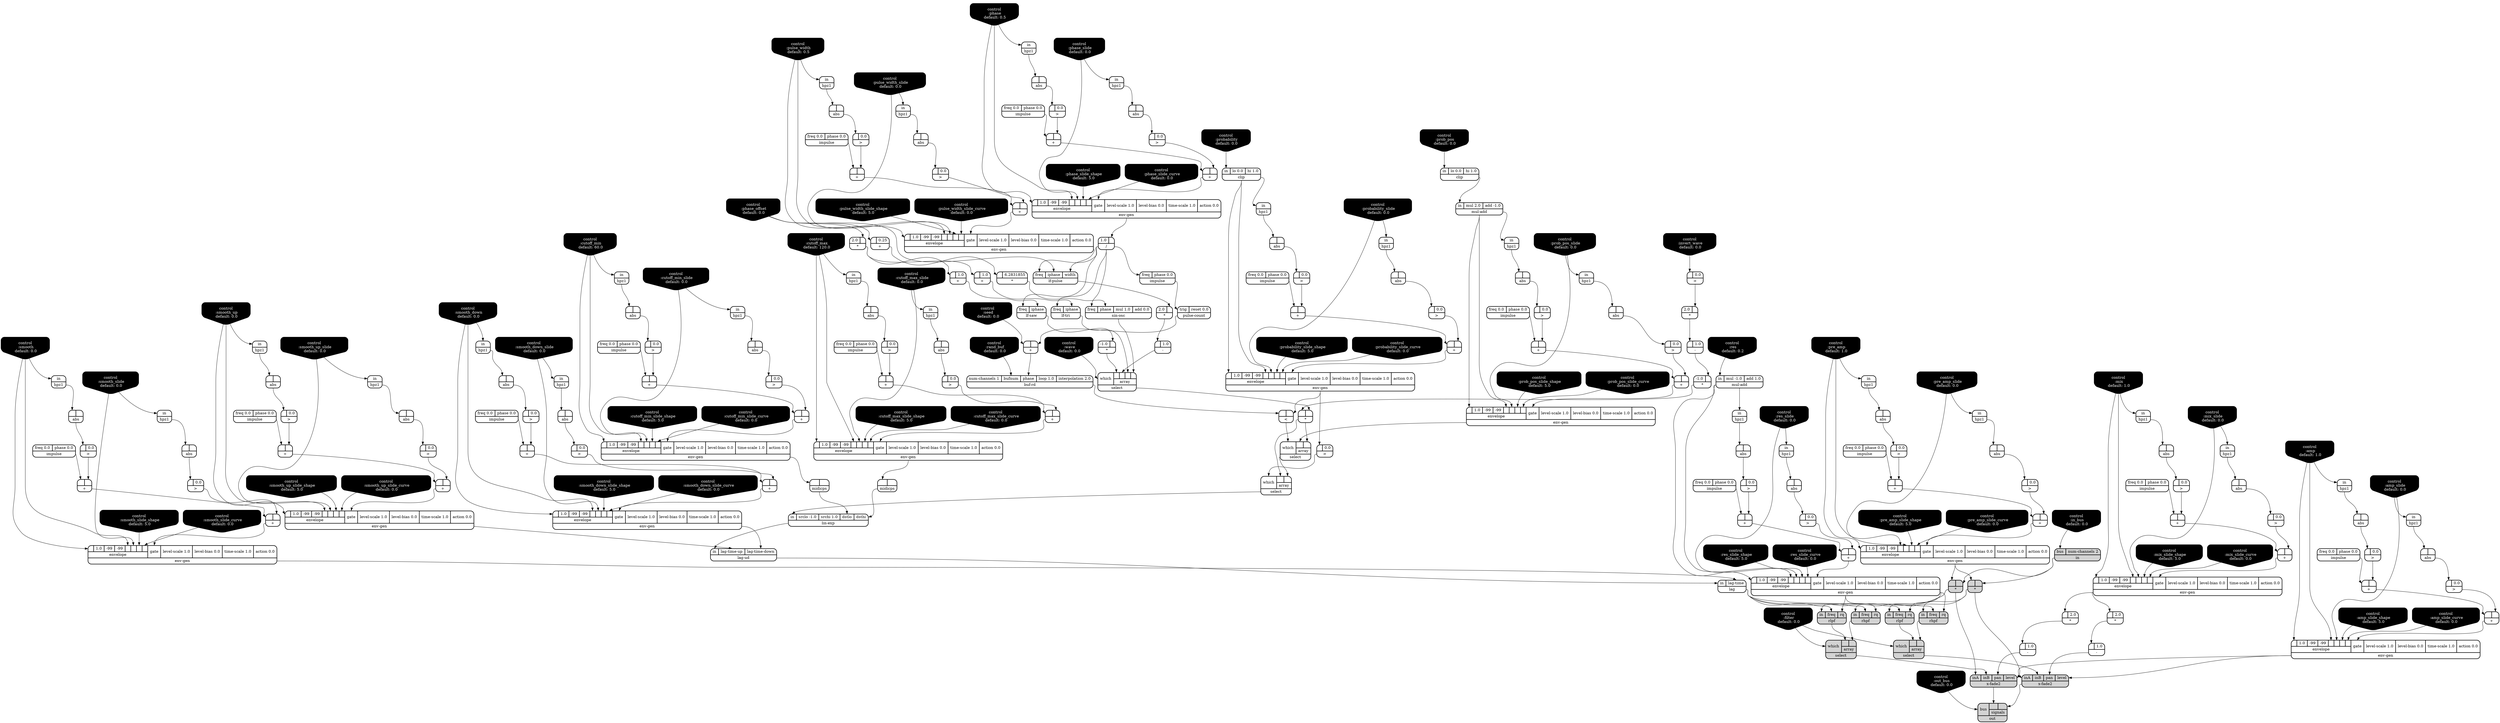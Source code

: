 digraph synthdef {
77 [label = "{{ <a> |<b> 2.0} |<__UG_NAME__>* }" style="bold, rounded" shape=record rankdir=LR];
88 [label = "{{ <a> |<b> } |<__UG_NAME__>* }" style="filled, bold, rounded"  shape=record rankdir=LR];
99 [label = "{{ <a> 2.0|<b> } |<__UG_NAME__>* }" style="bold, rounded" shape=record rankdir=LR];
101 [label = "{{ <a> -1.0|<b> } |<__UG_NAME__>* }" style="bold, rounded" shape=record rankdir=LR];
113 [label = "{{ <a> 2.0|<b> } |<__UG_NAME__>* }" style="bold, rounded" shape=record rankdir=LR];
116 [label = "{{ <a> -1.0|<b> } |<__UG_NAME__>* }" style="bold, rounded" shape=record rankdir=LR];
128 [label = "{{ <a> 2.0|<b> } |<__UG_NAME__>* }" style="bold, rounded" shape=record rankdir=LR];
133 [label = "{{ <a> |<b> 6.2831855} |<__UG_NAME__>* }" style="bold, rounded" shape=record rankdir=LR];
136 [label = "{{ <a> |<b> } |<__UG_NAME__>* }" style="bold, rounded" shape=record rankdir=LR];
232 [label = "{{ <a> |<b> } |<__UG_NAME__>* }" style="filled, bold, rounded"  shape=record rankdir=LR];
234 [label = "{{ <a> |<b> 2.0} |<__UG_NAME__>* }" style="bold, rounded" shape=record rankdir=LR];
71 [label = "{{ <a> |<b> } |<__UG_NAME__>+ }" style="bold, rounded" shape=record rankdir=LR];
75 [label = "{{ <a> |<b> } |<__UG_NAME__>+ }" style="bold, rounded" shape=record rankdir=LR];
81 [label = "{{ <a> |<b> } |<__UG_NAME__>+ }" style="bold, rounded" shape=record rankdir=LR];
85 [label = "{{ <a> |<b> } |<__UG_NAME__>+ }" style="bold, rounded" shape=record rankdir=LR];
94 [label = "{{ <a> |<b> } |<__UG_NAME__>+ }" style="bold, rounded" shape=record rankdir=LR];
96 [label = "{{ <a> |<b> } |<__UG_NAME__>+ }" style="bold, rounded" shape=record rankdir=LR];
106 [label = "{{ <a> |<b> } |<__UG_NAME__>+ }" style="bold, rounded" shape=record rankdir=LR];
110 [label = "{{ <a> |<b> } |<__UG_NAME__>+ }" style="bold, rounded" shape=record rankdir=LR];
114 [label = "{{ <a> |<b> 1.0} |<__UG_NAME__>+ }" style="bold, rounded" shape=record rankdir=LR];
121 [label = "{{ <a> |<b> } |<__UG_NAME__>+ }" style="bold, rounded" shape=record rankdir=LR];
125 [label = "{{ <a> |<b> } |<__UG_NAME__>+ }" style="bold, rounded" shape=record rankdir=LR];
130 [label = "{{ <a> |<b> 1.0} |<__UG_NAME__>+ }" style="bold, rounded" shape=record rankdir=LR];
132 [label = "{{ <a> |<b> 0.25} |<__UG_NAME__>+ }" style="bold, rounded" shape=record rankdir=LR];
139 [label = "{{ <a> |<b> } |<__UG_NAME__>+ }" style="bold, rounded" shape=record rankdir=LR];
148 [label = "{{ <a> |<b> } |<__UG_NAME__>+ }" style="bold, rounded" shape=record rankdir=LR];
152 [label = "{{ <a> |<b> } |<__UG_NAME__>+ }" style="bold, rounded" shape=record rankdir=LR];
160 [label = "{{ <a> |<b> } |<__UG_NAME__>+ }" style="bold, rounded" shape=record rankdir=LR];
164 [label = "{{ <a> |<b> } |<__UG_NAME__>+ }" style="bold, rounded" shape=record rankdir=LR];
171 [label = "{{ <a> |<b> } |<__UG_NAME__>+ }" style="bold, rounded" shape=record rankdir=LR];
175 [label = "{{ <a> |<b> } |<__UG_NAME__>+ }" style="bold, rounded" shape=record rankdir=LR];
182 [label = "{{ <a> |<b> } |<__UG_NAME__>+ }" style="bold, rounded" shape=record rankdir=LR];
186 [label = "{{ <a> |<b> } |<__UG_NAME__>+ }" style="bold, rounded" shape=record rankdir=LR];
191 [label = "{{ <a> |<b> } |<__UG_NAME__>+ }" style="bold, rounded" shape=record rankdir=LR];
195 [label = "{{ <a> |<b> } |<__UG_NAME__>+ }" style="bold, rounded" shape=record rankdir=LR];
202 [label = "{{ <a> |<b> } |<__UG_NAME__>+ }" style="bold, rounded" shape=record rankdir=LR];
206 [label = "{{ <a> |<b> } |<__UG_NAME__>+ }" style="bold, rounded" shape=record rankdir=LR];
214 [label = "{{ <a> |<b> } |<__UG_NAME__>+ }" style="bold, rounded" shape=record rankdir=LR];
218 [label = "{{ <a> |<b> } |<__UG_NAME__>+ }" style="bold, rounded" shape=record rankdir=LR];
227 [label = "{{ <a> |<b> } |<__UG_NAME__>+ }" style="bold, rounded" shape=record rankdir=LR];
231 [label = "{{ <a> |<b> } |<__UG_NAME__>+ }" style="bold, rounded" shape=record rankdir=LR];
78 [label = "{{ <a> |<b> 1.0} |<__UG_NAME__>- }" style="bold, rounded" shape=record rankdir=LR];
100 [label = "{{ <a> |<b> 1.0} |<__UG_NAME__>- }" style="bold, rounded" shape=record rankdir=LR];
129 [label = "{{ <a> |<b> 1.0} |<__UG_NAME__>- }" style="bold, rounded" shape=record rankdir=LR];
235 [label = "{{ <a> |<b> 1.0} |<__UG_NAME__>- }" style="bold, rounded" shape=record rankdir=LR];
112 [label = "{{ <a> 1.0|<b> } |<__UG_NAME__>/ }" style="bold, rounded" shape=record rankdir=LR];
141 [label = "{{ <a> |<b> } |<__UG_NAME__>\< }" style="bold, rounded" shape=record rankdir=LR];
64 [label = "{{ <a> |<b> 0.0} |<__UG_NAME__>\> }" style="bold, rounded" shape=record rankdir=LR];
70 [label = "{{ <a> |<b> 0.0} |<__UG_NAME__>\> }" style="bold, rounded" shape=record rankdir=LR];
74 [label = "{{ <a> |<b> 0.0} |<__UG_NAME__>\> }" style="bold, rounded" shape=record rankdir=LR];
80 [label = "{{ <a> |<b> 0.0} |<__UG_NAME__>\> }" style="bold, rounded" shape=record rankdir=LR];
84 [label = "{{ <a> |<b> 0.0} |<__UG_NAME__>\> }" style="bold, rounded" shape=record rankdir=LR];
93 [label = "{{ <a> |<b> 0.0} |<__UG_NAME__>\> }" style="bold, rounded" shape=record rankdir=LR];
95 [label = "{{ <a> |<b> 0.0} |<__UG_NAME__>\> }" style="bold, rounded" shape=record rankdir=LR];
98 [label = "{{ <a> |<b> 0.0} |<__UG_NAME__>\> }" style="bold, rounded" shape=record rankdir=LR];
105 [label = "{{ <a> |<b> 0.0} |<__UG_NAME__>\> }" style="bold, rounded" shape=record rankdir=LR];
109 [label = "{{ <a> |<b> 0.0} |<__UG_NAME__>\> }" style="bold, rounded" shape=record rankdir=LR];
120 [label = "{{ <a> |<b> 0.0} |<__UG_NAME__>\> }" style="bold, rounded" shape=record rankdir=LR];
124 [label = "{{ <a> |<b> 0.0} |<__UG_NAME__>\> }" style="bold, rounded" shape=record rankdir=LR];
147 [label = "{{ <a> |<b> 0.0} |<__UG_NAME__>\> }" style="bold, rounded" shape=record rankdir=LR];
151 [label = "{{ <a> |<b> 0.0} |<__UG_NAME__>\> }" style="bold, rounded" shape=record rankdir=LR];
159 [label = "{{ <a> |<b> 0.0} |<__UG_NAME__>\> }" style="bold, rounded" shape=record rankdir=LR];
163 [label = "{{ <a> |<b> 0.0} |<__UG_NAME__>\> }" style="bold, rounded" shape=record rankdir=LR];
170 [label = "{{ <a> |<b> 0.0} |<__UG_NAME__>\> }" style="bold, rounded" shape=record rankdir=LR];
174 [label = "{{ <a> |<b> 0.0} |<__UG_NAME__>\> }" style="bold, rounded" shape=record rankdir=LR];
181 [label = "{{ <a> |<b> 0.0} |<__UG_NAME__>\> }" style="bold, rounded" shape=record rankdir=LR];
185 [label = "{{ <a> |<b> 0.0} |<__UG_NAME__>\> }" style="bold, rounded" shape=record rankdir=LR];
190 [label = "{{ <a> |<b> 0.0} |<__UG_NAME__>\> }" style="bold, rounded" shape=record rankdir=LR];
194 [label = "{{ <a> |<b> 0.0} |<__UG_NAME__>\> }" style="bold, rounded" shape=record rankdir=LR];
201 [label = "{{ <a> |<b> 0.0} |<__UG_NAME__>\> }" style="bold, rounded" shape=record rankdir=LR];
205 [label = "{{ <a> |<b> 0.0} |<__UG_NAME__>\> }" style="bold, rounded" shape=record rankdir=LR];
213 [label = "{{ <a> |<b> 0.0} |<__UG_NAME__>\> }" style="bold, rounded" shape=record rankdir=LR];
217 [label = "{{ <a> |<b> 0.0} |<__UG_NAME__>\> }" style="bold, rounded" shape=record rankdir=LR];
226 [label = "{{ <a> |<b> 0.0} |<__UG_NAME__>\> }" style="bold, rounded" shape=record rankdir=LR];
230 [label = "{{ <a> |<b> 0.0} |<__UG_NAME__>\> }" style="bold, rounded" shape=record rankdir=LR];
61 [label = "{{ <a> |<b> } |<__UG_NAME__>abs }" style="bold, rounded" shape=record rankdir=LR];
63 [label = "{{ <a> |<b> } |<__UG_NAME__>abs }" style="bold, rounded" shape=record rankdir=LR];
69 [label = "{{ <a> |<b> } |<__UG_NAME__>abs }" style="bold, rounded" shape=record rankdir=LR];
73 [label = "{{ <a> |<b> } |<__UG_NAME__>abs }" style="bold, rounded" shape=record rankdir=LR];
83 [label = "{{ <a> |<b> } |<__UG_NAME__>abs }" style="bold, rounded" shape=record rankdir=LR];
92 [label = "{{ <a> |<b> } |<__UG_NAME__>abs }" style="bold, rounded" shape=record rankdir=LR];
104 [label = "{{ <a> |<b> } |<__UG_NAME__>abs }" style="bold, rounded" shape=record rankdir=LR];
108 [label = "{{ <a> |<b> } |<__UG_NAME__>abs }" style="bold, rounded" shape=record rankdir=LR];
119 [label = "{{ <a> |<b> } |<__UG_NAME__>abs }" style="bold, rounded" shape=record rankdir=LR];
123 [label = "{{ <a> |<b> } |<__UG_NAME__>abs }" style="bold, rounded" shape=record rankdir=LR];
146 [label = "{{ <a> |<b> } |<__UG_NAME__>abs }" style="bold, rounded" shape=record rankdir=LR];
150 [label = "{{ <a> |<b> } |<__UG_NAME__>abs }" style="bold, rounded" shape=record rankdir=LR];
158 [label = "{{ <a> |<b> } |<__UG_NAME__>abs }" style="bold, rounded" shape=record rankdir=LR];
162 [label = "{{ <a> |<b> } |<__UG_NAME__>abs }" style="bold, rounded" shape=record rankdir=LR];
169 [label = "{{ <a> |<b> } |<__UG_NAME__>abs }" style="bold, rounded" shape=record rankdir=LR];
173 [label = "{{ <a> |<b> } |<__UG_NAME__>abs }" style="bold, rounded" shape=record rankdir=LR];
180 [label = "{{ <a> |<b> } |<__UG_NAME__>abs }" style="bold, rounded" shape=record rankdir=LR];
184 [label = "{{ <a> |<b> } |<__UG_NAME__>abs }" style="bold, rounded" shape=record rankdir=LR];
189 [label = "{{ <a> |<b> } |<__UG_NAME__>abs }" style="bold, rounded" shape=record rankdir=LR];
193 [label = "{{ <a> |<b> } |<__UG_NAME__>abs }" style="bold, rounded" shape=record rankdir=LR];
200 [label = "{{ <a> |<b> } |<__UG_NAME__>abs }" style="bold, rounded" shape=record rankdir=LR];
204 [label = "{{ <a> |<b> } |<__UG_NAME__>abs }" style="bold, rounded" shape=record rankdir=LR];
212 [label = "{{ <a> |<b> } |<__UG_NAME__>abs }" style="bold, rounded" shape=record rankdir=LR];
216 [label = "{{ <a> |<b> } |<__UG_NAME__>abs }" style="bold, rounded" shape=record rankdir=LR];
224 [label = "{{ <a> |<b> } |<__UG_NAME__>abs }" style="bold, rounded" shape=record rankdir=LR];
229 [label = "{{ <a> |<b> } |<__UG_NAME__>abs }" style="bold, rounded" shape=record rankdir=LR];
140 [label = "{{ <num____channels> num-channels 1|<bufnum> bufnum|<phase> phase|<loop> loop 1.0|<interpolation> interpolation 2.0} |<__UG_NAME__>buf-rd }" style="bold, rounded" shape=record rankdir=LR];
90 [label = "{{ <in> in|<lo> lo 0.0|<hi> hi 1.0} |<__UG_NAME__>clip }" style="bold, rounded" shape=record rankdir=LR];
143 [label = "{{ <in> in|<lo> lo 0.0|<hi> hi 1.0} |<__UG_NAME__>clip }" style="bold, rounded" shape=record rankdir=LR];
0 [label = "control
 :amp
 default: 1.0" shape=invhouse style="rounded, filled, bold" fillcolor=black fontcolor=white ]; 
1 [label = "control
 :amp_slide
 default: 0.0" shape=invhouse style="rounded, filled, bold" fillcolor=black fontcolor=white ]; 
2 [label = "control
 :amp_slide_shape
 default: 5.0" shape=invhouse style="rounded, filled, bold" fillcolor=black fontcolor=white ]; 
3 [label = "control
 :amp_slide_curve
 default: 0.0" shape=invhouse style="rounded, filled, bold" fillcolor=black fontcolor=white ]; 
4 [label = "control
 :mix
 default: 1.0" shape=invhouse style="rounded, filled, bold" fillcolor=black fontcolor=white ]; 
5 [label = "control
 :mix_slide
 default: 0.0" shape=invhouse style="rounded, filled, bold" fillcolor=black fontcolor=white ]; 
6 [label = "control
 :mix_slide_shape
 default: 5.0" shape=invhouse style="rounded, filled, bold" fillcolor=black fontcolor=white ]; 
7 [label = "control
 :mix_slide_curve
 default: 0.0" shape=invhouse style="rounded, filled, bold" fillcolor=black fontcolor=white ]; 
8 [label = "control
 :pre_amp
 default: 1.0" shape=invhouse style="rounded, filled, bold" fillcolor=black fontcolor=white ]; 
9 [label = "control
 :pre_amp_slide
 default: 0.0" shape=invhouse style="rounded, filled, bold" fillcolor=black fontcolor=white ]; 
10 [label = "control
 :pre_amp_slide_shape
 default: 5.0" shape=invhouse style="rounded, filled, bold" fillcolor=black fontcolor=white ]; 
11 [label = "control
 :pre_amp_slide_curve
 default: 0.0" shape=invhouse style="rounded, filled, bold" fillcolor=black fontcolor=white ]; 
12 [label = "control
 :phase
 default: 0.5" shape=invhouse style="rounded, filled, bold" fillcolor=black fontcolor=white ]; 
13 [label = "control
 :phase_slide
 default: 0.0" shape=invhouse style="rounded, filled, bold" fillcolor=black fontcolor=white ]; 
14 [label = "control
 :phase_slide_shape
 default: 5.0" shape=invhouse style="rounded, filled, bold" fillcolor=black fontcolor=white ]; 
15 [label = "control
 :phase_slide_curve
 default: 0.0" shape=invhouse style="rounded, filled, bold" fillcolor=black fontcolor=white ]; 
16 [label = "control
 :cutoff_min
 default: 60.0" shape=invhouse style="rounded, filled, bold" fillcolor=black fontcolor=white ]; 
17 [label = "control
 :cutoff_min_slide
 default: 0.0" shape=invhouse style="rounded, filled, bold" fillcolor=black fontcolor=white ]; 
18 [label = "control
 :cutoff_min_slide_shape
 default: 5.0" shape=invhouse style="rounded, filled, bold" fillcolor=black fontcolor=white ]; 
19 [label = "control
 :cutoff_min_slide_curve
 default: 0.0" shape=invhouse style="rounded, filled, bold" fillcolor=black fontcolor=white ]; 
20 [label = "control
 :cutoff_max
 default: 120.0" shape=invhouse style="rounded, filled, bold" fillcolor=black fontcolor=white ]; 
21 [label = "control
 :cutoff_max_slide
 default: 0.0" shape=invhouse style="rounded, filled, bold" fillcolor=black fontcolor=white ]; 
22 [label = "control
 :cutoff_max_slide_shape
 default: 5.0" shape=invhouse style="rounded, filled, bold" fillcolor=black fontcolor=white ]; 
23 [label = "control
 :cutoff_max_slide_curve
 default: 0.0" shape=invhouse style="rounded, filled, bold" fillcolor=black fontcolor=white ]; 
24 [label = "control
 :res
 default: 0.2" shape=invhouse style="rounded, filled, bold" fillcolor=black fontcolor=white ]; 
25 [label = "control
 :res_slide
 default: 0.0" shape=invhouse style="rounded, filled, bold" fillcolor=black fontcolor=white ]; 
26 [label = "control
 :res_slide_shape
 default: 5.0" shape=invhouse style="rounded, filled, bold" fillcolor=black fontcolor=white ]; 
27 [label = "control
 :res_slide_curve
 default: 0.0" shape=invhouse style="rounded, filled, bold" fillcolor=black fontcolor=white ]; 
28 [label = "control
 :pulse_width
 default: 0.5" shape=invhouse style="rounded, filled, bold" fillcolor=black fontcolor=white ]; 
29 [label = "control
 :pulse_width_slide
 default: 0.0" shape=invhouse style="rounded, filled, bold" fillcolor=black fontcolor=white ]; 
30 [label = "control
 :pulse_width_slide_shape
 default: 5.0" shape=invhouse style="rounded, filled, bold" fillcolor=black fontcolor=white ]; 
31 [label = "control
 :pulse_width_slide_curve
 default: 0.0" shape=invhouse style="rounded, filled, bold" fillcolor=black fontcolor=white ]; 
32 [label = "control
 :filter
 default: 0.0" shape=invhouse style="rounded, filled, bold" fillcolor=black fontcolor=white ]; 
33 [label = "control
 :smooth
 default: 0.0" shape=invhouse style="rounded, filled, bold" fillcolor=black fontcolor=white ]; 
34 [label = "control
 :smooth_slide
 default: 0.0" shape=invhouse style="rounded, filled, bold" fillcolor=black fontcolor=white ]; 
35 [label = "control
 :smooth_slide_shape
 default: 5.0" shape=invhouse style="rounded, filled, bold" fillcolor=black fontcolor=white ]; 
36 [label = "control
 :smooth_slide_curve
 default: 0.0" shape=invhouse style="rounded, filled, bold" fillcolor=black fontcolor=white ]; 
37 [label = "control
 :smooth_up
 default: 0.0" shape=invhouse style="rounded, filled, bold" fillcolor=black fontcolor=white ]; 
38 [label = "control
 :smooth_up_slide
 default: 0.0" shape=invhouse style="rounded, filled, bold" fillcolor=black fontcolor=white ]; 
39 [label = "control
 :smooth_up_slide_shape
 default: 5.0" shape=invhouse style="rounded, filled, bold" fillcolor=black fontcolor=white ]; 
40 [label = "control
 :smooth_up_slide_curve
 default: 0.0" shape=invhouse style="rounded, filled, bold" fillcolor=black fontcolor=white ]; 
41 [label = "control
 :smooth_down
 default: 0.0" shape=invhouse style="rounded, filled, bold" fillcolor=black fontcolor=white ]; 
42 [label = "control
 :smooth_down_slide
 default: 0.0" shape=invhouse style="rounded, filled, bold" fillcolor=black fontcolor=white ]; 
43 [label = "control
 :smooth_down_slide_shape
 default: 5.0" shape=invhouse style="rounded, filled, bold" fillcolor=black fontcolor=white ]; 
44 [label = "control
 :smooth_down_slide_curve
 default: 0.0" shape=invhouse style="rounded, filled, bold" fillcolor=black fontcolor=white ]; 
45 [label = "control
 :phase_offset
 default: 0.0" shape=invhouse style="rounded, filled, bold" fillcolor=black fontcolor=white ]; 
46 [label = "control
 :wave
 default: 0.0" shape=invhouse style="rounded, filled, bold" fillcolor=black fontcolor=white ]; 
47 [label = "control
 :invert_wave
 default: 0.0" shape=invhouse style="rounded, filled, bold" fillcolor=black fontcolor=white ]; 
48 [label = "control
 :probability
 default: 0.0" shape=invhouse style="rounded, filled, bold" fillcolor=black fontcolor=white ]; 
49 [label = "control
 :probability_slide
 default: 0.0" shape=invhouse style="rounded, filled, bold" fillcolor=black fontcolor=white ]; 
50 [label = "control
 :probability_slide_shape
 default: 5.0" shape=invhouse style="rounded, filled, bold" fillcolor=black fontcolor=white ]; 
51 [label = "control
 :probability_slide_curve
 default: 0.0" shape=invhouse style="rounded, filled, bold" fillcolor=black fontcolor=white ]; 
52 [label = "control
 :prob_pos
 default: 0.0" shape=invhouse style="rounded, filled, bold" fillcolor=black fontcolor=white ]; 
53 [label = "control
 :prob_pos_slide
 default: 0.0" shape=invhouse style="rounded, filled, bold" fillcolor=black fontcolor=white ]; 
54 [label = "control
 :prob_pos_slide_shape
 default: 5.0" shape=invhouse style="rounded, filled, bold" fillcolor=black fontcolor=white ]; 
55 [label = "control
 :prob_pos_slide_curve
 default: 0.0" shape=invhouse style="rounded, filled, bold" fillcolor=black fontcolor=white ]; 
56 [label = "control
 :seed
 default: 0.0" shape=invhouse style="rounded, filled, bold" fillcolor=black fontcolor=white ]; 
57 [label = "control
 :rand_buf
 default: 0.0" shape=invhouse style="rounded, filled, bold" fillcolor=black fontcolor=white ]; 
58 [label = "control
 :in_bus
 default: 0.0" shape=invhouse style="rounded, filled, bold" fillcolor=black fontcolor=white ]; 
59 [label = "control
 :out_bus
 default: 0.0" shape=invhouse style="rounded, filled, bold" fillcolor=black fontcolor=white ]; 
76 [label = "{{ {{<envelope___control___0>|1.0|-99|-99|<envelope___control___4>|<envelope___control___5>|<envelope___control___6>|<envelope___control___7>}|envelope}|<gate> gate|<level____scale> level-scale 1.0|<level____bias> level-bias 0.0|<time____scale> time-scale 1.0|<action> action 0.0} |<__UG_NAME__>env-gen }" style="bold, rounded" shape=record rankdir=LR];
86 [label = "{{ {{<envelope___control___0>|1.0|-99|-99|<envelope___control___4>|<envelope___control___5>|<envelope___control___6>|<envelope___control___7>}|envelope}|<gate> gate|<level____scale> level-scale 1.0|<level____bias> level-bias 0.0|<time____scale> time-scale 1.0|<action> action 0.0} |<__UG_NAME__>env-gen }" style="bold, rounded" shape=record rankdir=LR];
97 [label = "{{ {{<envelope___clip___0>|1.0|-99|-99|<envelope___clip___4>|<envelope___control___5>|<envelope___control___6>|<envelope___control___7>}|envelope}|<gate> gate|<level____scale> level-scale 1.0|<level____bias> level-bias 0.0|<time____scale> time-scale 1.0|<action> action 0.0} |<__UG_NAME__>env-gen }" style="bold, rounded" shape=record rankdir=LR];
111 [label = "{{ {{<envelope___control___0>|1.0|-99|-99|<envelope___control___4>|<envelope___control___5>|<envelope___control___6>|<envelope___control___7>}|envelope}|<gate> gate|<level____scale> level-scale 1.0|<level____bias> level-bias 0.0|<time____scale> time-scale 1.0|<action> action 0.0} |<__UG_NAME__>env-gen }" style="bold, rounded" shape=record rankdir=LR];
126 [label = "{{ {{<envelope___control___0>|1.0|-99|-99|<envelope___control___4>|<envelope___control___5>|<envelope___control___6>|<envelope___control___7>}|envelope}|<gate> gate|<level____scale> level-scale 1.0|<level____bias> level-bias 0.0|<time____scale> time-scale 1.0|<action> action 0.0} |<__UG_NAME__>env-gen }" style="bold, rounded" shape=record rankdir=LR];
153 [label = "{{ {{<envelope___mul____add___0>|1.0|-99|-99|<envelope___mul____add___4>|<envelope___control___5>|<envelope___control___6>|<envelope___control___7>}|envelope}|<gate> gate|<level____scale> level-scale 1.0|<level____bias> level-bias 0.0|<time____scale> time-scale 1.0|<action> action 0.0} |<__UG_NAME__>env-gen }" style="bold, rounded" shape=record rankdir=LR];
165 [label = "{{ {{<envelope___control___0>|1.0|-99|-99|<envelope___control___4>|<envelope___control___5>|<envelope___control___6>|<envelope___control___7>}|envelope}|<gate> gate|<level____scale> level-scale 1.0|<level____bias> level-bias 0.0|<time____scale> time-scale 1.0|<action> action 0.0} |<__UG_NAME__>env-gen }" style="bold, rounded" shape=record rankdir=LR];
176 [label = "{{ {{<envelope___control___0>|1.0|-99|-99|<envelope___control___4>|<envelope___control___5>|<envelope___control___6>|<envelope___control___7>}|envelope}|<gate> gate|<level____scale> level-scale 1.0|<level____bias> level-bias 0.0|<time____scale> time-scale 1.0|<action> action 0.0} |<__UG_NAME__>env-gen }" style="bold, rounded" shape=record rankdir=LR];
187 [label = "{{ {{<envelope___control___0>|1.0|-99|-99|<envelope___control___4>|<envelope___control___5>|<envelope___control___6>|<envelope___control___7>}|envelope}|<gate> gate|<level____scale> level-scale 1.0|<level____bias> level-bias 0.0|<time____scale> time-scale 1.0|<action> action 0.0} |<__UG_NAME__>env-gen }" style="bold, rounded" shape=record rankdir=LR];
196 [label = "{{ {{<envelope___control___0>|1.0|-99|-99|<envelope___control___4>|<envelope___control___5>|<envelope___control___6>|<envelope___control___7>}|envelope}|<gate> gate|<level____scale> level-scale 1.0|<level____bias> level-bias 0.0|<time____scale> time-scale 1.0|<action> action 0.0} |<__UG_NAME__>env-gen }" style="bold, rounded" shape=record rankdir=LR];
207 [label = "{{ {{<envelope___control___0>|1.0|-99|-99|<envelope___control___4>|<envelope___control___5>|<envelope___control___6>|<envelope___control___7>}|envelope}|<gate> gate|<level____scale> level-scale 1.0|<level____bias> level-bias 0.0|<time____scale> time-scale 1.0|<action> action 0.0} |<__UG_NAME__>env-gen }" style="bold, rounded" shape=record rankdir=LR];
219 [label = "{{ {{<envelope___mul____add___0>|1.0|-99|-99|<envelope___mul____add___4>|<envelope___control___5>|<envelope___control___6>|<envelope___control___7>}|envelope}|<gate> gate|<level____scale> level-scale 1.0|<level____bias> level-bias 0.0|<time____scale> time-scale 1.0|<action> action 0.0} |<__UG_NAME__>env-gen }" style="bold, rounded" shape=record rankdir=LR];
236 [label = "{{ {{<envelope___control___0>|1.0|-99|-99|<envelope___control___4>|<envelope___control___5>|<envelope___control___6>|<envelope___control___7>}|envelope}|<gate> gate|<level____scale> level-scale 1.0|<level____bias> level-bias 0.0|<time____scale> time-scale 1.0|<action> action 0.0} |<__UG_NAME__>env-gen }" style="bold, rounded" shape=record rankdir=LR];
60 [label = "{{ <in> in} |<__UG_NAME__>hpz1 }" style="bold, rounded" shape=record rankdir=LR];
62 [label = "{{ <in> in} |<__UG_NAME__>hpz1 }" style="bold, rounded" shape=record rankdir=LR];
68 [label = "{{ <in> in} |<__UG_NAME__>hpz1 }" style="bold, rounded" shape=record rankdir=LR];
72 [label = "{{ <in> in} |<__UG_NAME__>hpz1 }" style="bold, rounded" shape=record rankdir=LR];
82 [label = "{{ <in> in} |<__UG_NAME__>hpz1 }" style="bold, rounded" shape=record rankdir=LR];
91 [label = "{{ <in> in} |<__UG_NAME__>hpz1 }" style="bold, rounded" shape=record rankdir=LR];
103 [label = "{{ <in> in} |<__UG_NAME__>hpz1 }" style="bold, rounded" shape=record rankdir=LR];
107 [label = "{{ <in> in} |<__UG_NAME__>hpz1 }" style="bold, rounded" shape=record rankdir=LR];
118 [label = "{{ <in> in} |<__UG_NAME__>hpz1 }" style="bold, rounded" shape=record rankdir=LR];
122 [label = "{{ <in> in} |<__UG_NAME__>hpz1 }" style="bold, rounded" shape=record rankdir=LR];
145 [label = "{{ <in> in} |<__UG_NAME__>hpz1 }" style="bold, rounded" shape=record rankdir=LR];
149 [label = "{{ <in> in} |<__UG_NAME__>hpz1 }" style="bold, rounded" shape=record rankdir=LR];
157 [label = "{{ <in> in} |<__UG_NAME__>hpz1 }" style="bold, rounded" shape=record rankdir=LR];
161 [label = "{{ <in> in} |<__UG_NAME__>hpz1 }" style="bold, rounded" shape=record rankdir=LR];
168 [label = "{{ <in> in} |<__UG_NAME__>hpz1 }" style="bold, rounded" shape=record rankdir=LR];
172 [label = "{{ <in> in} |<__UG_NAME__>hpz1 }" style="bold, rounded" shape=record rankdir=LR];
179 [label = "{{ <in> in} |<__UG_NAME__>hpz1 }" style="bold, rounded" shape=record rankdir=LR];
183 [label = "{{ <in> in} |<__UG_NAME__>hpz1 }" style="bold, rounded" shape=record rankdir=LR];
188 [label = "{{ <in> in} |<__UG_NAME__>hpz1 }" style="bold, rounded" shape=record rankdir=LR];
192 [label = "{{ <in> in} |<__UG_NAME__>hpz1 }" style="bold, rounded" shape=record rankdir=LR];
199 [label = "{{ <in> in} |<__UG_NAME__>hpz1 }" style="bold, rounded" shape=record rankdir=LR];
203 [label = "{{ <in> in} |<__UG_NAME__>hpz1 }" style="bold, rounded" shape=record rankdir=LR];
211 [label = "{{ <in> in} |<__UG_NAME__>hpz1 }" style="bold, rounded" shape=record rankdir=LR];
215 [label = "{{ <in> in} |<__UG_NAME__>hpz1 }" style="bold, rounded" shape=record rankdir=LR];
223 [label = "{{ <in> in} |<__UG_NAME__>hpz1 }" style="bold, rounded" shape=record rankdir=LR];
228 [label = "{{ <in> in} |<__UG_NAME__>hpz1 }" style="bold, rounded" shape=record rankdir=LR];
65 [label = "{{ <freq> freq 0.0|<phase> phase 0.0} |<__UG_NAME__>impulse }" style="bold, rounded" shape=record rankdir=LR];
66 [label = "{{ <freq> freq 0.0|<phase> phase 0.0} |<__UG_NAME__>impulse }" style="bold, rounded" shape=record rankdir=LR];
67 [label = "{{ <freq> freq 0.0|<phase> phase 0.0} |<__UG_NAME__>impulse }" style="bold, rounded" shape=record rankdir=LR];
79 [label = "{{ <freq> freq 0.0|<phase> phase 0.0} |<__UG_NAME__>impulse }" style="bold, rounded" shape=record rankdir=LR];
89 [label = "{{ <freq> freq 0.0|<phase> phase 0.0} |<__UG_NAME__>impulse }" style="bold, rounded" shape=record rankdir=LR];
102 [label = "{{ <freq> freq 0.0|<phase> phase 0.0} |<__UG_NAME__>impulse }" style="bold, rounded" shape=record rankdir=LR];
117 [label = "{{ <freq> freq 0.0|<phase> phase 0.0} |<__UG_NAME__>impulse }" style="bold, rounded" shape=record rankdir=LR];
137 [label = "{{ <freq> freq|<phase> phase 0.0} |<__UG_NAME__>impulse }" style="bold, rounded" shape=record rankdir=LR];
142 [label = "{{ <freq> freq 0.0|<phase> phase 0.0} |<__UG_NAME__>impulse }" style="bold, rounded" shape=record rankdir=LR];
156 [label = "{{ <freq> freq 0.0|<phase> phase 0.0} |<__UG_NAME__>impulse }" style="bold, rounded" shape=record rankdir=LR];
167 [label = "{{ <freq> freq 0.0|<phase> phase 0.0} |<__UG_NAME__>impulse }" style="bold, rounded" shape=record rankdir=LR];
198 [label = "{{ <freq> freq 0.0|<phase> phase 0.0} |<__UG_NAME__>impulse }" style="bold, rounded" shape=record rankdir=LR];
209 [label = "{{ <freq> freq 0.0|<phase> phase 0.0} |<__UG_NAME__>impulse }" style="bold, rounded" shape=record rankdir=LR];
225 [label = "{{ <freq> freq 0.0|<phase> phase 0.0} |<__UG_NAME__>impulse }" style="bold, rounded" shape=record rankdir=LR];
87 [label = "{{ <bus> bus|<num____channels> num-channels 2} |<__UG_NAME__>in }" style="filled, bold, rounded"  shape=record rankdir=LR];
208 [label = "{{ <in> in|<lag____time> lag-time} |<__UG_NAME__>lag }" style="bold, rounded" shape=record rankdir=LR];
197 [label = "{{ <in> in|<lag____time____up> lag-time-up|<lag____time____down> lag-time-down} |<__UG_NAME__>lag-ud }" style="bold, rounded" shape=record rankdir=LR];
127 [label = "{{ <freq> freq|<iphase> iphase|<width> width} |<__UG_NAME__>lf-pulse }" style="bold, rounded" shape=record rankdir=LR];
115 [label = "{{ <freq> freq|<iphase> iphase} |<__UG_NAME__>lf-saw }" style="bold, rounded" shape=record rankdir=LR];
131 [label = "{{ <freq> freq|<iphase> iphase} |<__UG_NAME__>lf-tri }" style="bold, rounded" shape=record rankdir=LR];
178 [label = "{{ <in> in|<srclo> srclo -1.0|<srchi> srchi 1.0|<dstlo> dstlo|<dsthi> dsthi} |<__UG_NAME__>lin-exp }" style="bold, rounded" shape=record rankdir=LR];
166 [label = "{{ <a> |<b> } |<__UG_NAME__>midicps }" style="bold, rounded" shape=record rankdir=LR];
177 [label = "{{ <a> |<b> } |<__UG_NAME__>midicps }" style="bold, rounded" shape=record rankdir=LR];
144 [label = "{{ <in> in|<mul> mul 2.0|<add> add -1.0} |<__UG_NAME__>mul-add }" style="bold, rounded" shape=record rankdir=LR];
210 [label = "{{ <in> in|<mul> mul -1.0|<add> add 1.0} |<__UG_NAME__>mul-add }" style="bold, rounded" shape=record rankdir=LR];
241 [label = "{{ <bus> bus|{{<signals___x____fade2___0>|<signals___x____fade2___1>}|signals}} |<__UG_NAME__>out }" style="filled, bold, rounded"  shape=record rankdir=LR];
138 [label = "{{ <trig> trig|<reset> reset 0.0} |<__UG_NAME__>pulse-count }" style="bold, rounded" shape=record rankdir=LR];
221 [label = "{{ <in> in|<freq> freq|<rq> rq} |<__UG_NAME__>rhpf }" style="filled, bold, rounded"  shape=record rankdir=LR];
238 [label = "{{ <in> in|<freq> freq|<rq> rq} |<__UG_NAME__>rhpf }" style="filled, bold, rounded"  shape=record rankdir=LR];
220 [label = "{{ <in> in|<freq> freq|<rq> rq} |<__UG_NAME__>rlpf }" style="filled, bold, rounded"  shape=record rankdir=LR];
233 [label = "{{ <in> in|<freq> freq|<rq> rq} |<__UG_NAME__>rlpf }" style="filled, bold, rounded"  shape=record rankdir=LR];
135 [label = "{{ <which> which|{{<array___binary____op____u____gen___0>|<array___binary____op____u____gen___1>|<array___lf____tri___2>|<array___sin____osc___3>}|array}} |<__UG_NAME__>select }" style="bold, rounded" shape=record rankdir=LR];
154 [label = "{{ <which> which|{{<array___env____gen___0>|<array___binary____op____u____gen___1>}|array}} |<__UG_NAME__>select }" style="bold, rounded" shape=record rankdir=LR];
155 [label = "{{ <which> which|{{<array___binary____op____u____gen___0>|<array___select___1>}|array}} |<__UG_NAME__>select }" style="bold, rounded" shape=record rankdir=LR];
222 [label = "{{ <which> which|{{<array___rlpf___0>|<array___rhpf___1>}|array}} |<__UG_NAME__>select }" style="filled, bold, rounded"  shape=record rankdir=LR];
239 [label = "{{ <which> which|{{<array___rlpf___0>|<array___rhpf___1>}|array}} |<__UG_NAME__>select }" style="filled, bold, rounded"  shape=record rankdir=LR];
134 [label = "{{ <freq> freq|<phase> phase|<mul> mul 1.0|<add> add 0.0} |<__UG_NAME__>sin-osc }" style="bold, rounded" shape=record rankdir=LR];
237 [label = "{{ <ina> inA|<inb> inB|<pan> pan|<level> level} |<__UG_NAME__>x-fade2 }" style="filled, bold, rounded"  shape=record rankdir=LR];
240 [label = "{{ <ina> inA|<inb> inB|<pan> pan|<level> level} |<__UG_NAME__>x-fade2 }" style="filled, bold, rounded"  shape=record rankdir=LR];

76:__UG_NAME__ -> 77:a ;
87:__UG_NAME__ -> 88:b ;
86:__UG_NAME__ -> 88:a ;
64:__UG_NAME__ -> 99:b ;
100:__UG_NAME__ -> 101:b ;
45:__UG_NAME__ -> 113:b ;
115:__UG_NAME__ -> 116:b ;
127:__UG_NAME__ -> 128:b ;
132:__UG_NAME__ -> 133:a ;
135:__UG_NAME__ -> 136:b ;
101:__UG_NAME__ -> 136:a ;
87:__UG_NAME__ -> 232:b ;
86:__UG_NAME__ -> 232:a ;
76:__UG_NAME__ -> 234:a ;
70:__UG_NAME__ -> 71:b ;
67:__UG_NAME__ -> 71:a ;
74:__UG_NAME__ -> 75:b ;
71:__UG_NAME__ -> 75:a ;
80:__UG_NAME__ -> 81:b ;
79:__UG_NAME__ -> 81:a ;
84:__UG_NAME__ -> 85:b ;
81:__UG_NAME__ -> 85:a ;
93:__UG_NAME__ -> 94:b ;
89:__UG_NAME__ -> 94:a ;
95:__UG_NAME__ -> 96:b ;
94:__UG_NAME__ -> 96:a ;
105:__UG_NAME__ -> 106:b ;
102:__UG_NAME__ -> 106:a ;
109:__UG_NAME__ -> 110:b ;
106:__UG_NAME__ -> 110:a ;
113:__UG_NAME__ -> 114:a ;
120:__UG_NAME__ -> 121:b ;
117:__UG_NAME__ -> 121:a ;
124:__UG_NAME__ -> 125:b ;
121:__UG_NAME__ -> 125:a ;
113:__UG_NAME__ -> 130:a ;
45:__UG_NAME__ -> 132:a ;
138:__UG_NAME__ -> 139:b ;
56:__UG_NAME__ -> 139:a ;
147:__UG_NAME__ -> 148:b ;
142:__UG_NAME__ -> 148:a ;
151:__UG_NAME__ -> 152:b ;
148:__UG_NAME__ -> 152:a ;
159:__UG_NAME__ -> 160:b ;
156:__UG_NAME__ -> 160:a ;
163:__UG_NAME__ -> 164:b ;
160:__UG_NAME__ -> 164:a ;
170:__UG_NAME__ -> 171:b ;
167:__UG_NAME__ -> 171:a ;
174:__UG_NAME__ -> 175:b ;
171:__UG_NAME__ -> 175:a ;
181:__UG_NAME__ -> 182:b ;
66:__UG_NAME__ -> 182:a ;
185:__UG_NAME__ -> 186:b ;
182:__UG_NAME__ -> 186:a ;
190:__UG_NAME__ -> 191:b ;
65:__UG_NAME__ -> 191:a ;
194:__UG_NAME__ -> 195:b ;
191:__UG_NAME__ -> 195:a ;
201:__UG_NAME__ -> 202:b ;
198:__UG_NAME__ -> 202:a ;
205:__UG_NAME__ -> 206:b ;
202:__UG_NAME__ -> 206:a ;
213:__UG_NAME__ -> 214:b ;
209:__UG_NAME__ -> 214:a ;
217:__UG_NAME__ -> 218:b ;
214:__UG_NAME__ -> 218:a ;
226:__UG_NAME__ -> 227:b ;
225:__UG_NAME__ -> 227:a ;
230:__UG_NAME__ -> 231:b ;
227:__UG_NAME__ -> 231:a ;
77:__UG_NAME__ -> 78:a ;
99:__UG_NAME__ -> 100:a ;
128:__UG_NAME__ -> 129:a ;
234:__UG_NAME__ -> 235:a ;
111:__UG_NAME__ -> 112:b ;
97:__UG_NAME__ -> 141:b ;
140:__UG_NAME__ -> 141:a ;
47:__UG_NAME__ -> 64:a ;
69:__UG_NAME__ -> 70:a ;
73:__UG_NAME__ -> 74:a ;
61:__UG_NAME__ -> 80:a ;
83:__UG_NAME__ -> 84:a ;
92:__UG_NAME__ -> 93:a ;
63:__UG_NAME__ -> 95:a ;
97:__UG_NAME__ -> 98:a ;
104:__UG_NAME__ -> 105:a ;
108:__UG_NAME__ -> 109:a ;
119:__UG_NAME__ -> 120:a ;
123:__UG_NAME__ -> 124:a ;
146:__UG_NAME__ -> 147:a ;
150:__UG_NAME__ -> 151:a ;
158:__UG_NAME__ -> 159:a ;
162:__UG_NAME__ -> 163:a ;
169:__UG_NAME__ -> 170:a ;
173:__UG_NAME__ -> 174:a ;
180:__UG_NAME__ -> 181:a ;
184:__UG_NAME__ -> 185:a ;
189:__UG_NAME__ -> 190:a ;
193:__UG_NAME__ -> 194:a ;
200:__UG_NAME__ -> 201:a ;
204:__UG_NAME__ -> 205:a ;
212:__UG_NAME__ -> 213:a ;
216:__UG_NAME__ -> 217:a ;
224:__UG_NAME__ -> 226:a ;
229:__UG_NAME__ -> 230:a ;
60:__UG_NAME__ -> 61:a ;
62:__UG_NAME__ -> 63:a ;
68:__UG_NAME__ -> 69:a ;
72:__UG_NAME__ -> 73:a ;
82:__UG_NAME__ -> 83:a ;
91:__UG_NAME__ -> 92:a ;
103:__UG_NAME__ -> 104:a ;
107:__UG_NAME__ -> 108:a ;
118:__UG_NAME__ -> 119:a ;
122:__UG_NAME__ -> 123:a ;
145:__UG_NAME__ -> 146:a ;
149:__UG_NAME__ -> 150:a ;
157:__UG_NAME__ -> 158:a ;
161:__UG_NAME__ -> 162:a ;
168:__UG_NAME__ -> 169:a ;
172:__UG_NAME__ -> 173:a ;
179:__UG_NAME__ -> 180:a ;
183:__UG_NAME__ -> 184:a ;
188:__UG_NAME__ -> 189:a ;
192:__UG_NAME__ -> 193:a ;
199:__UG_NAME__ -> 200:a ;
203:__UG_NAME__ -> 204:a ;
211:__UG_NAME__ -> 212:a ;
215:__UG_NAME__ -> 216:a ;
223:__UG_NAME__ -> 224:a ;
228:__UG_NAME__ -> 229:a ;
139:__UG_NAME__ -> 140:phase ;
57:__UG_NAME__ -> 140:bufnum ;
48:__UG_NAME__ -> 90:in ;
52:__UG_NAME__ -> 143:in ;
75:__UG_NAME__ -> 76:gate ;
4:__UG_NAME__ -> 76:envelope___control___0 ;
4:__UG_NAME__ -> 76:envelope___control___4 ;
5:__UG_NAME__ -> 76:envelope___control___5 ;
6:__UG_NAME__ -> 76:envelope___control___6 ;
7:__UG_NAME__ -> 76:envelope___control___7 ;
85:__UG_NAME__ -> 86:gate ;
8:__UG_NAME__ -> 86:envelope___control___0 ;
8:__UG_NAME__ -> 86:envelope___control___4 ;
9:__UG_NAME__ -> 86:envelope___control___5 ;
10:__UG_NAME__ -> 86:envelope___control___6 ;
11:__UG_NAME__ -> 86:envelope___control___7 ;
96:__UG_NAME__ -> 97:gate ;
90:__UG_NAME__ -> 97:envelope___clip___0 ;
90:__UG_NAME__ -> 97:envelope___clip___4 ;
49:__UG_NAME__ -> 97:envelope___control___5 ;
50:__UG_NAME__ -> 97:envelope___control___6 ;
51:__UG_NAME__ -> 97:envelope___control___7 ;
110:__UG_NAME__ -> 111:gate ;
12:__UG_NAME__ -> 111:envelope___control___0 ;
12:__UG_NAME__ -> 111:envelope___control___4 ;
13:__UG_NAME__ -> 111:envelope___control___5 ;
14:__UG_NAME__ -> 111:envelope___control___6 ;
15:__UG_NAME__ -> 111:envelope___control___7 ;
125:__UG_NAME__ -> 126:gate ;
28:__UG_NAME__ -> 126:envelope___control___0 ;
28:__UG_NAME__ -> 126:envelope___control___4 ;
29:__UG_NAME__ -> 126:envelope___control___5 ;
30:__UG_NAME__ -> 126:envelope___control___6 ;
31:__UG_NAME__ -> 126:envelope___control___7 ;
152:__UG_NAME__ -> 153:gate ;
144:__UG_NAME__ -> 153:envelope___mul____add___0 ;
144:__UG_NAME__ -> 153:envelope___mul____add___4 ;
53:__UG_NAME__ -> 153:envelope___control___5 ;
54:__UG_NAME__ -> 153:envelope___control___6 ;
55:__UG_NAME__ -> 153:envelope___control___7 ;
164:__UG_NAME__ -> 165:gate ;
16:__UG_NAME__ -> 165:envelope___control___0 ;
16:__UG_NAME__ -> 165:envelope___control___4 ;
17:__UG_NAME__ -> 165:envelope___control___5 ;
18:__UG_NAME__ -> 165:envelope___control___6 ;
19:__UG_NAME__ -> 165:envelope___control___7 ;
175:__UG_NAME__ -> 176:gate ;
20:__UG_NAME__ -> 176:envelope___control___0 ;
20:__UG_NAME__ -> 176:envelope___control___4 ;
21:__UG_NAME__ -> 176:envelope___control___5 ;
22:__UG_NAME__ -> 176:envelope___control___6 ;
23:__UG_NAME__ -> 176:envelope___control___7 ;
186:__UG_NAME__ -> 187:gate ;
37:__UG_NAME__ -> 187:envelope___control___0 ;
37:__UG_NAME__ -> 187:envelope___control___4 ;
38:__UG_NAME__ -> 187:envelope___control___5 ;
39:__UG_NAME__ -> 187:envelope___control___6 ;
40:__UG_NAME__ -> 187:envelope___control___7 ;
195:__UG_NAME__ -> 196:gate ;
41:__UG_NAME__ -> 196:envelope___control___0 ;
41:__UG_NAME__ -> 196:envelope___control___4 ;
42:__UG_NAME__ -> 196:envelope___control___5 ;
43:__UG_NAME__ -> 196:envelope___control___6 ;
44:__UG_NAME__ -> 196:envelope___control___7 ;
206:__UG_NAME__ -> 207:gate ;
33:__UG_NAME__ -> 207:envelope___control___0 ;
33:__UG_NAME__ -> 207:envelope___control___4 ;
34:__UG_NAME__ -> 207:envelope___control___5 ;
35:__UG_NAME__ -> 207:envelope___control___6 ;
36:__UG_NAME__ -> 207:envelope___control___7 ;
218:__UG_NAME__ -> 219:gate ;
210:__UG_NAME__ -> 219:envelope___mul____add___0 ;
210:__UG_NAME__ -> 219:envelope___mul____add___4 ;
25:__UG_NAME__ -> 219:envelope___control___5 ;
26:__UG_NAME__ -> 219:envelope___control___6 ;
27:__UG_NAME__ -> 219:envelope___control___7 ;
231:__UG_NAME__ -> 236:gate ;
0:__UG_NAME__ -> 236:envelope___control___0 ;
0:__UG_NAME__ -> 236:envelope___control___4 ;
1:__UG_NAME__ -> 236:envelope___control___5 ;
2:__UG_NAME__ -> 236:envelope___control___6 ;
3:__UG_NAME__ -> 236:envelope___control___7 ;
8:__UG_NAME__ -> 60:in ;
49:__UG_NAME__ -> 62:in ;
4:__UG_NAME__ -> 68:in ;
5:__UG_NAME__ -> 72:in ;
9:__UG_NAME__ -> 82:in ;
90:__UG_NAME__ -> 91:in ;
12:__UG_NAME__ -> 103:in ;
13:__UG_NAME__ -> 107:in ;
28:__UG_NAME__ -> 118:in ;
29:__UG_NAME__ -> 122:in ;
144:__UG_NAME__ -> 145:in ;
53:__UG_NAME__ -> 149:in ;
16:__UG_NAME__ -> 157:in ;
17:__UG_NAME__ -> 161:in ;
20:__UG_NAME__ -> 168:in ;
21:__UG_NAME__ -> 172:in ;
37:__UG_NAME__ -> 179:in ;
38:__UG_NAME__ -> 183:in ;
41:__UG_NAME__ -> 188:in ;
42:__UG_NAME__ -> 192:in ;
33:__UG_NAME__ -> 199:in ;
34:__UG_NAME__ -> 203:in ;
210:__UG_NAME__ -> 211:in ;
25:__UG_NAME__ -> 215:in ;
0:__UG_NAME__ -> 223:in ;
1:__UG_NAME__ -> 228:in ;
112:__UG_NAME__ -> 137:freq ;
58:__UG_NAME__ -> 87:bus ;
207:__UG_NAME__ -> 208:lag____time ;
197:__UG_NAME__ -> 208:in ;
196:__UG_NAME__ -> 197:lag____time____down ;
187:__UG_NAME__ -> 197:lag____time____up ;
178:__UG_NAME__ -> 197:in ;
126:__UG_NAME__ -> 127:width ;
45:__UG_NAME__ -> 127:iphase ;
112:__UG_NAME__ -> 127:freq ;
114:__UG_NAME__ -> 115:iphase ;
112:__UG_NAME__ -> 115:freq ;
130:__UG_NAME__ -> 131:iphase ;
112:__UG_NAME__ -> 131:freq ;
177:__UG_NAME__ -> 178:dsthi ;
166:__UG_NAME__ -> 178:dstlo ;
155:__UG_NAME__ -> 178:in ;
165:__UG_NAME__ -> 166:a ;
176:__UG_NAME__ -> 177:a ;
143:__UG_NAME__ -> 144:in ;
24:__UG_NAME__ -> 210:in ;
237:__UG_NAME__ -> 241:signals___x____fade2___0 ;
240:__UG_NAME__ -> 241:signals___x____fade2___1 ;
59:__UG_NAME__ -> 241:bus ;
137:__UG_NAME__ -> 138:trig ;
219:__UG_NAME__ -> 221:rq ;
208:__UG_NAME__ -> 221:freq ;
88:__UG_NAME__ -> 221:in ;
219:__UG_NAME__ -> 238:rq ;
208:__UG_NAME__ -> 238:freq ;
232:__UG_NAME__ -> 238:in ;
219:__UG_NAME__ -> 220:rq ;
208:__UG_NAME__ -> 220:freq ;
88:__UG_NAME__ -> 220:in ;
219:__UG_NAME__ -> 233:rq ;
208:__UG_NAME__ -> 233:freq ;
232:__UG_NAME__ -> 233:in ;
116:__UG_NAME__ -> 135:array___binary____op____u____gen___0 ;
129:__UG_NAME__ -> 135:array___binary____op____u____gen___1 ;
131:__UG_NAME__ -> 135:array___lf____tri___2 ;
134:__UG_NAME__ -> 135:array___sin____osc___3 ;
46:__UG_NAME__ -> 135:which ;
153:__UG_NAME__ -> 154:array___env____gen___0 ;
136:__UG_NAME__ -> 154:array___binary____op____u____gen___1 ;
141:__UG_NAME__ -> 154:which ;
136:__UG_NAME__ -> 155:array___binary____op____u____gen___0 ;
154:__UG_NAME__ -> 155:array___select___1 ;
98:__UG_NAME__ -> 155:which ;
220:__UG_NAME__ -> 222:array___rlpf___0 ;
221:__UG_NAME__ -> 222:array___rhpf___1 ;
32:__UG_NAME__ -> 222:which ;
233:__UG_NAME__ -> 239:array___rlpf___0 ;
238:__UG_NAME__ -> 239:array___rhpf___1 ;
32:__UG_NAME__ -> 239:which ;
133:__UG_NAME__ -> 134:phase ;
112:__UG_NAME__ -> 134:freq ;
236:__UG_NAME__ -> 237:level ;
78:__UG_NAME__ -> 237:pan ;
222:__UG_NAME__ -> 237:inb ;
88:__UG_NAME__ -> 237:ina ;
236:__UG_NAME__ -> 240:level ;
235:__UG_NAME__ -> 240:pan ;
239:__UG_NAME__ -> 240:inb ;
232:__UG_NAME__ -> 240:ina ;

}